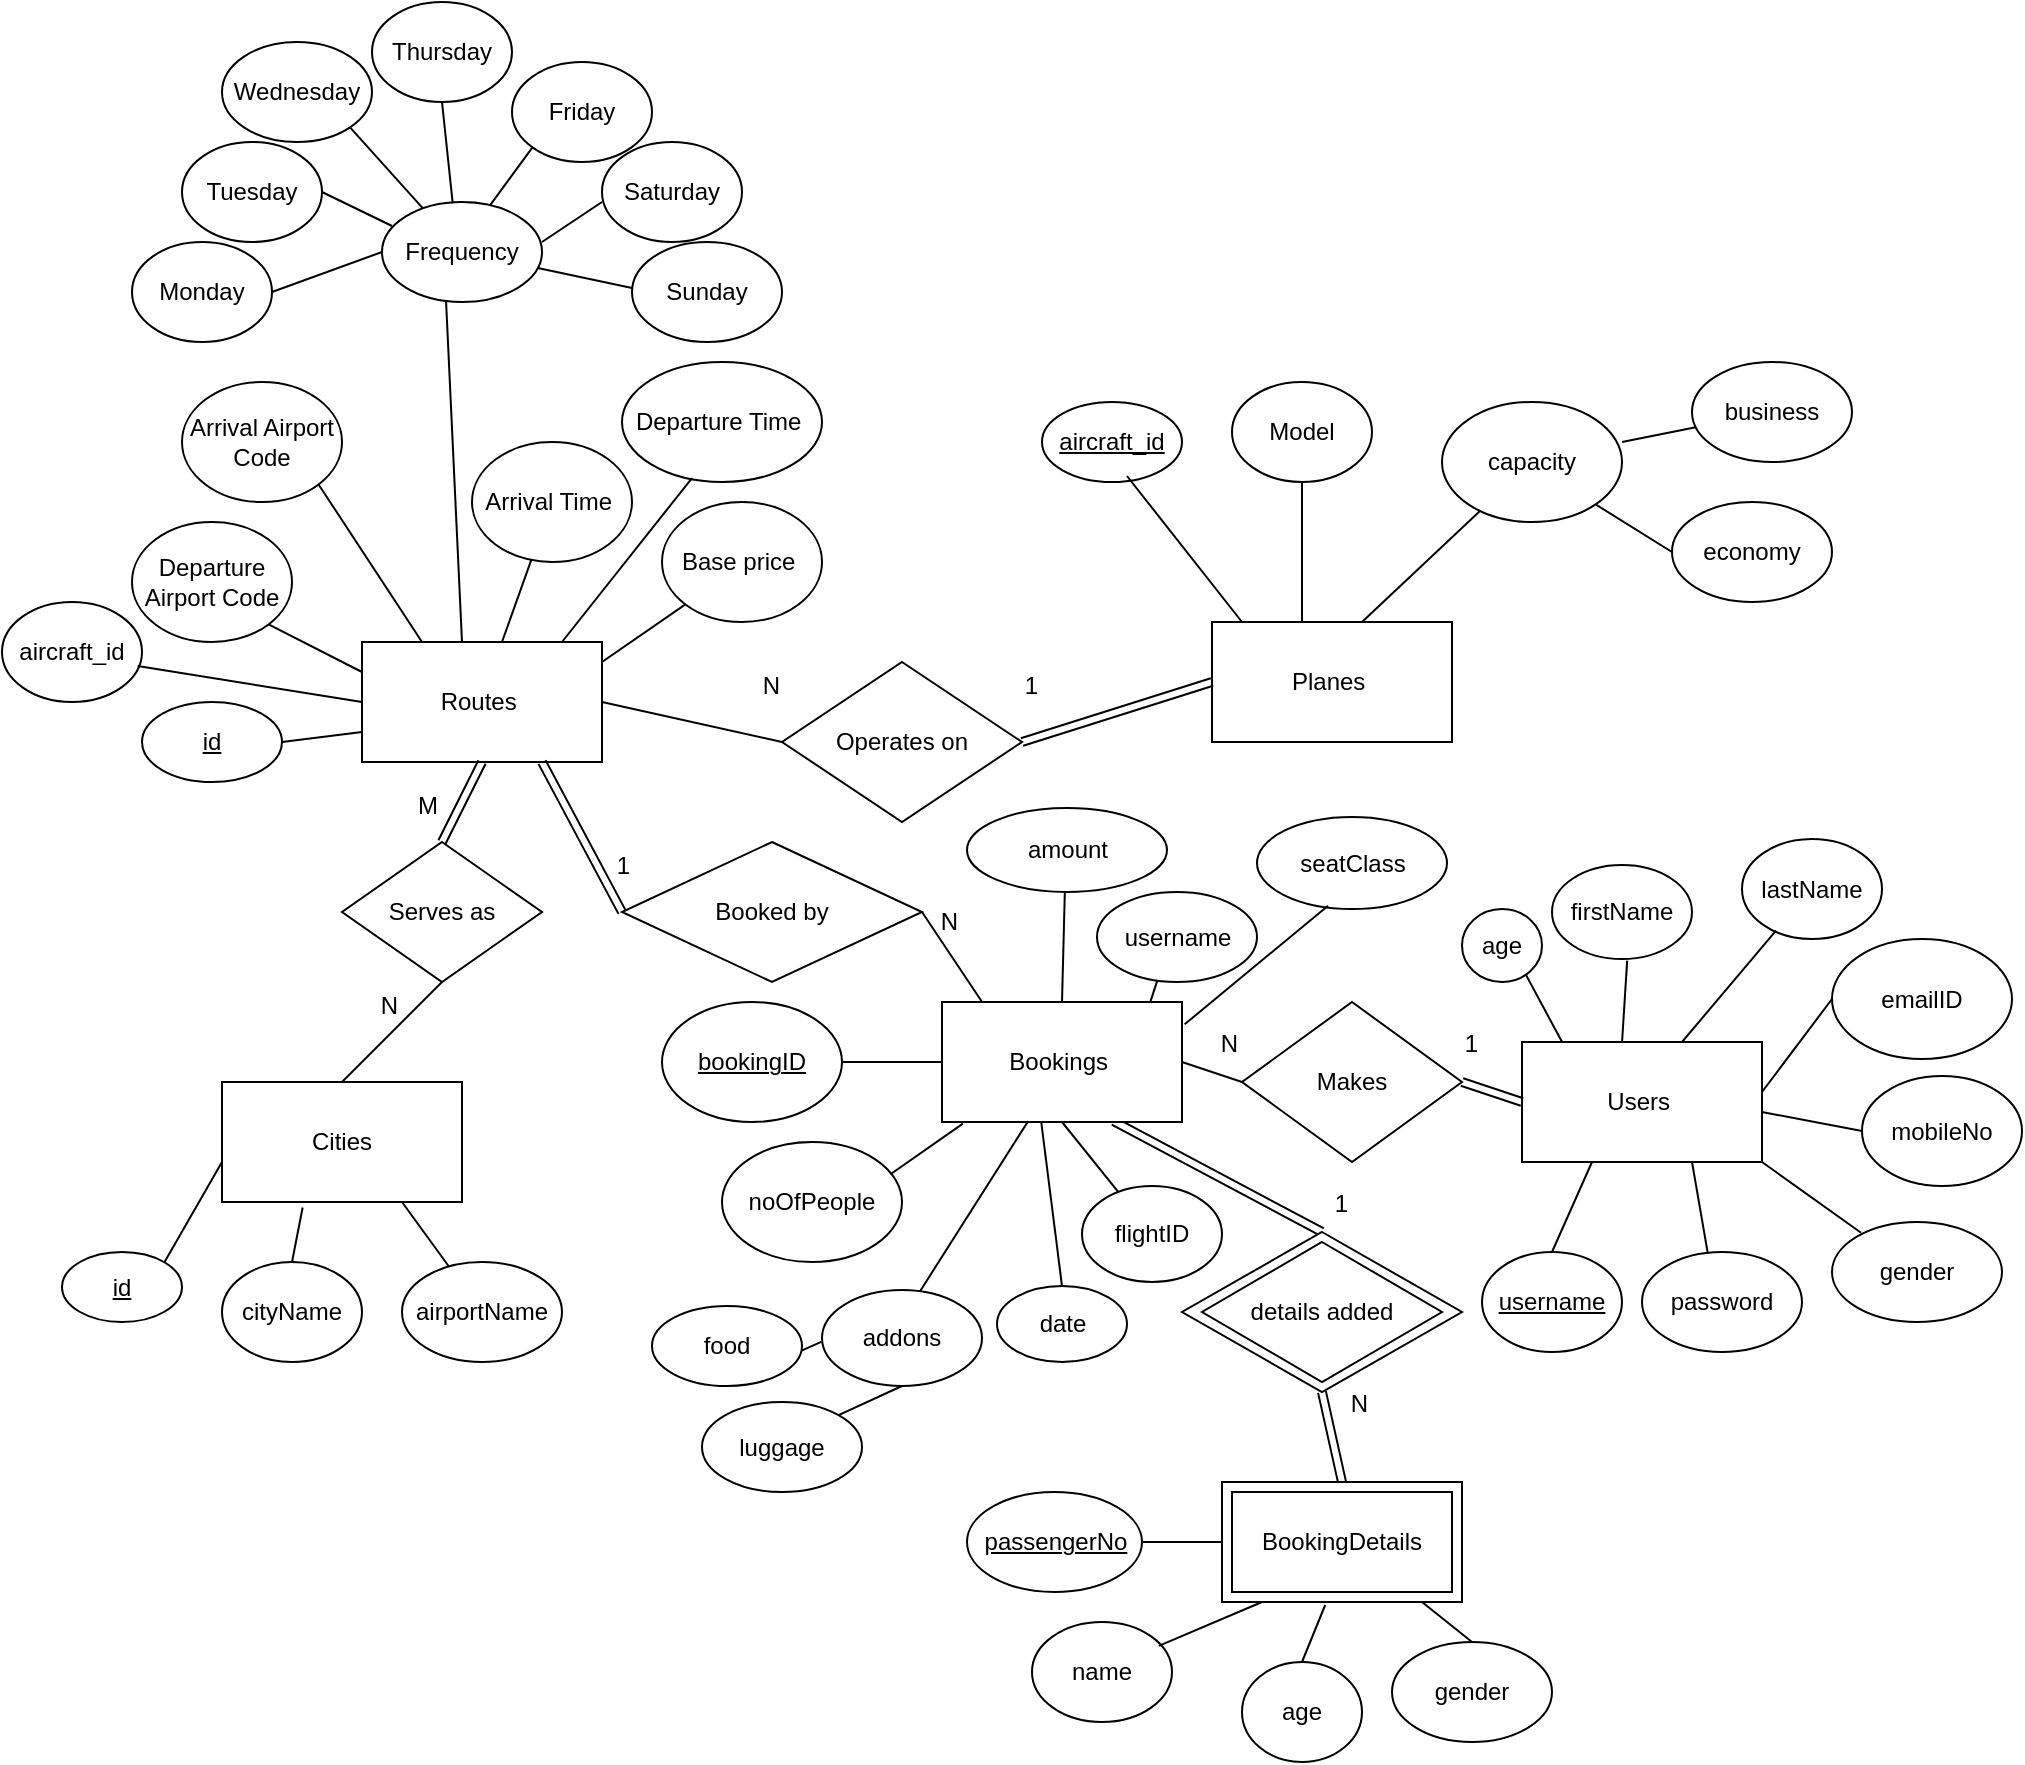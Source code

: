 <mxfile version="24.7.12">
  <diagram name="Page-1" id="yZxIClkG_pbMfnHqae-Y">
    <mxGraphModel dx="1618" dy="1533" grid="1" gridSize="10" guides="1" tooltips="1" connect="1" arrows="1" fold="1" page="1" pageScale="1" pageWidth="850" pageHeight="1100" math="0" shadow="0">
      <root>
        <mxCell id="0" />
        <mxCell id="1" parent="0" />
        <mxCell id="SqqY0Kf9Ykl1BagwD4mv-113" value="" style="shape=link;html=1;rounded=0;entryX=0.5;entryY=0;entryDx=0;entryDy=0;exitX=0.715;exitY=0.993;exitDx=0;exitDy=0;exitPerimeter=0;" parent="1" source="SqqY0Kf9Ykl1BagwD4mv-5" target="SqqY0Kf9Ykl1BagwD4mv-82" edge="1">
          <mxGeometry relative="1" as="geometry">
            <mxPoint x="150" y="570" as="sourcePoint" />
            <mxPoint x="310" y="570" as="targetPoint" />
          </mxGeometry>
        </mxCell>
        <mxCell id="SqqY0Kf9Ykl1BagwD4mv-114" value="1" style="resizable=0;html=1;whiteSpace=wrap;align=right;verticalAlign=bottom;" parent="SqqY0Kf9Ykl1BagwD4mv-113" connectable="0" vertex="1">
          <mxGeometry x="1" relative="1" as="geometry">
            <mxPoint x="15" y="-5" as="offset" />
          </mxGeometry>
        </mxCell>
        <mxCell id="SqqY0Kf9Ykl1BagwD4mv-1" value="Routes&amp;nbsp;" style="rounded=0;whiteSpace=wrap;html=1;" parent="1" vertex="1">
          <mxGeometry x="-170" y="160" width="120" height="60" as="geometry" />
        </mxCell>
        <mxCell id="SqqY0Kf9Ykl1BagwD4mv-2" value="Cities" style="rounded=0;whiteSpace=wrap;html=1;" parent="1" vertex="1">
          <mxGeometry x="-240" y="380" width="120" height="60" as="geometry" />
        </mxCell>
        <mxCell id="SqqY0Kf9Ykl1BagwD4mv-3" value="Planes&amp;nbsp;" style="rounded=0;whiteSpace=wrap;html=1;" parent="1" vertex="1">
          <mxGeometry x="255" y="150" width="120" height="60" as="geometry" />
        </mxCell>
        <mxCell id="SqqY0Kf9Ykl1BagwD4mv-4" value="Users&amp;nbsp;" style="rounded=0;whiteSpace=wrap;html=1;" parent="1" vertex="1">
          <mxGeometry x="410" y="360" width="120" height="60" as="geometry" />
        </mxCell>
        <mxCell id="SqqY0Kf9Ykl1BagwD4mv-5" value="Bookings&amp;nbsp;" style="rounded=0;whiteSpace=wrap;html=1;" parent="1" vertex="1">
          <mxGeometry x="120" y="340" width="120" height="60" as="geometry" />
        </mxCell>
        <mxCell id="SqqY0Kf9Ykl1BagwD4mv-6" value="" style="rounded=0;whiteSpace=wrap;html=1;" parent="1" vertex="1">
          <mxGeometry x="260" y="580" width="120" height="60" as="geometry" />
        </mxCell>
        <mxCell id="SqqY0Kf9Ykl1BagwD4mv-7" value="BookingDetails" style="rounded=0;whiteSpace=wrap;html=1;" parent="1" vertex="1">
          <mxGeometry x="265" y="585" width="110" height="50" as="geometry" />
        </mxCell>
        <mxCell id="SqqY0Kf9Ykl1BagwD4mv-8" value="&lt;u&gt;id&lt;/u&gt;" style="ellipse;whiteSpace=wrap;html=1;" parent="1" vertex="1">
          <mxGeometry x="-280" y="190" width="70" height="40" as="geometry" />
        </mxCell>
        <mxCell id="SqqY0Kf9Ykl1BagwD4mv-9" value="Frequency" style="ellipse;whiteSpace=wrap;html=1;" parent="1" vertex="1">
          <mxGeometry x="-160" y="-60" width="80" height="50" as="geometry" />
        </mxCell>
        <mxCell id="SqqY0Kf9Ykl1BagwD4mv-10" value="Departure Time&amp;nbsp;" style="ellipse;whiteSpace=wrap;html=1;" parent="1" vertex="1">
          <mxGeometry x="-40" y="20" width="100" height="60" as="geometry" />
        </mxCell>
        <mxCell id="SqqY0Kf9Ykl1BagwD4mv-11" value="Arrival Time&amp;nbsp;" style="ellipse;whiteSpace=wrap;html=1;" parent="1" vertex="1">
          <mxGeometry x="-115" y="60" width="80" height="60" as="geometry" />
        </mxCell>
        <mxCell id="SqqY0Kf9Ykl1BagwD4mv-12" value="Arrival Airport Code" style="ellipse;whiteSpace=wrap;html=1;" parent="1" vertex="1">
          <mxGeometry x="-260" y="30" width="80" height="60" as="geometry" />
        </mxCell>
        <mxCell id="SqqY0Kf9Ykl1BagwD4mv-13" value="Departure Airport Code" style="ellipse;whiteSpace=wrap;html=1;" parent="1" vertex="1">
          <mxGeometry x="-285" y="100" width="80" height="60" as="geometry" />
        </mxCell>
        <mxCell id="SqqY0Kf9Ykl1BagwD4mv-14" value="Base price&amp;nbsp;" style="ellipse;whiteSpace=wrap;html=1;" parent="1" vertex="1">
          <mxGeometry x="-20" y="90" width="80" height="60" as="geometry" />
        </mxCell>
        <mxCell id="SqqY0Kf9Ykl1BagwD4mv-19" value="" style="endArrow=none;html=1;rounded=0;exitX=1;exitY=1;exitDx=0;exitDy=0;entryX=0.25;entryY=0;entryDx=0;entryDy=0;" parent="1" source="SqqY0Kf9Ykl1BagwD4mv-12" target="SqqY0Kf9Ykl1BagwD4mv-1" edge="1">
          <mxGeometry width="50" height="50" relative="1" as="geometry">
            <mxPoint x="-170" y="150" as="sourcePoint" />
            <mxPoint x="-120" y="100" as="targetPoint" />
          </mxGeometry>
        </mxCell>
        <mxCell id="SqqY0Kf9Ykl1BagwD4mv-20" value="" style="endArrow=none;html=1;rounded=0;entryX=0;entryY=0.25;entryDx=0;entryDy=0;exitX=1;exitY=1;exitDx=0;exitDy=0;" parent="1" source="SqqY0Kf9Ykl1BagwD4mv-13" target="SqqY0Kf9Ykl1BagwD4mv-1" edge="1">
          <mxGeometry width="50" height="50" relative="1" as="geometry">
            <mxPoint x="-210" y="190" as="sourcePoint" />
            <mxPoint x="-160" y="140" as="targetPoint" />
          </mxGeometry>
        </mxCell>
        <mxCell id="SqqY0Kf9Ykl1BagwD4mv-21" value="" style="endArrow=none;html=1;rounded=0;entryX=0;entryY=0.75;entryDx=0;entryDy=0;exitX=1;exitY=0.5;exitDx=0;exitDy=0;" parent="1" source="SqqY0Kf9Ykl1BagwD4mv-8" target="SqqY0Kf9Ykl1BagwD4mv-1" edge="1">
          <mxGeometry width="50" height="50" relative="1" as="geometry">
            <mxPoint x="-210" y="250" as="sourcePoint" />
            <mxPoint x="-160" y="200" as="targetPoint" />
          </mxGeometry>
        </mxCell>
        <mxCell id="SqqY0Kf9Ykl1BagwD4mv-23" value="capacity" style="ellipse;whiteSpace=wrap;html=1;" parent="1" vertex="1">
          <mxGeometry x="370" y="40" width="90" height="60" as="geometry" />
        </mxCell>
        <mxCell id="SqqY0Kf9Ykl1BagwD4mv-24" value="economy" style="ellipse;whiteSpace=wrap;html=1;" parent="1" vertex="1">
          <mxGeometry x="485" y="90" width="80" height="50" as="geometry" />
        </mxCell>
        <mxCell id="SqqY0Kf9Ykl1BagwD4mv-25" value="Model" style="ellipse;whiteSpace=wrap;html=1;" parent="1" vertex="1">
          <mxGeometry x="265" y="30" width="70" height="50" as="geometry" />
        </mxCell>
        <mxCell id="SqqY0Kf9Ykl1BagwD4mv-28" value="&lt;u&gt;aircraft_id&lt;/u&gt;" style="ellipse;whiteSpace=wrap;html=1;" parent="1" vertex="1">
          <mxGeometry x="170" y="40" width="70" height="40" as="geometry" />
        </mxCell>
        <mxCell id="SqqY0Kf9Ykl1BagwD4mv-29" value="" style="endArrow=none;html=1;rounded=0;entryX=0.125;entryY=0;entryDx=0;entryDy=0;entryPerimeter=0;exitX=0.607;exitY=0.925;exitDx=0;exitDy=0;exitPerimeter=0;" parent="1" source="SqqY0Kf9Ykl1BagwD4mv-28" target="SqqY0Kf9Ykl1BagwD4mv-3" edge="1">
          <mxGeometry width="50" height="50" relative="1" as="geometry">
            <mxPoint x="230" y="80" as="sourcePoint" />
            <mxPoint x="255" y="150" as="targetPoint" />
          </mxGeometry>
        </mxCell>
        <mxCell id="SqqY0Kf9Ykl1BagwD4mv-31" value="" style="endArrow=none;html=1;rounded=0;entryX=0.5;entryY=1;entryDx=0;entryDy=0;exitX=0.375;exitY=0;exitDx=0;exitDy=0;exitPerimeter=0;" parent="1" source="SqqY0Kf9Ykl1BagwD4mv-3" target="SqqY0Kf9Ykl1BagwD4mv-25" edge="1">
          <mxGeometry width="50" height="50" relative="1" as="geometry">
            <mxPoint x="340" y="140" as="sourcePoint" />
            <mxPoint x="395" y="100" as="targetPoint" />
          </mxGeometry>
        </mxCell>
        <mxCell id="SqqY0Kf9Ykl1BagwD4mv-34" value="" style="endArrow=none;html=1;rounded=0;exitX=0.625;exitY=0;exitDx=0;exitDy=0;exitPerimeter=0;" parent="1" source="SqqY0Kf9Ykl1BagwD4mv-3" target="SqqY0Kf9Ykl1BagwD4mv-23" edge="1">
          <mxGeometry width="50" height="50" relative="1" as="geometry">
            <mxPoint x="375" y="195" as="sourcePoint" />
            <mxPoint x="425" y="145" as="targetPoint" />
          </mxGeometry>
        </mxCell>
        <mxCell id="SqqY0Kf9Ykl1BagwD4mv-36" value="Operates on" style="rhombus;whiteSpace=wrap;html=1;" parent="1" vertex="1">
          <mxGeometry x="40" y="170" width="120" height="80" as="geometry" />
        </mxCell>
        <mxCell id="SqqY0Kf9Ykl1BagwD4mv-37" value="airportName" style="ellipse;whiteSpace=wrap;html=1;" parent="1" vertex="1">
          <mxGeometry x="-150" y="470" width="80" height="50" as="geometry" />
        </mxCell>
        <mxCell id="SqqY0Kf9Ykl1BagwD4mv-38" value="cityName" style="ellipse;whiteSpace=wrap;html=1;" parent="1" vertex="1">
          <mxGeometry x="-240" y="470" width="70" height="50" as="geometry" />
        </mxCell>
        <mxCell id="SqqY0Kf9Ykl1BagwD4mv-39" value="&lt;u&gt;id&lt;/u&gt;" style="ellipse;whiteSpace=wrap;html=1;" parent="1" vertex="1">
          <mxGeometry x="-320" y="465" width="60" height="35" as="geometry" />
        </mxCell>
        <mxCell id="SqqY0Kf9Ykl1BagwD4mv-40" value="" style="endArrow=none;html=1;rounded=0;entryX=0.75;entryY=1;entryDx=0;entryDy=0;" parent="1" source="SqqY0Kf9Ykl1BagwD4mv-37" target="SqqY0Kf9Ykl1BagwD4mv-2" edge="1">
          <mxGeometry width="50" height="50" relative="1" as="geometry">
            <mxPoint x="-180" y="490" as="sourcePoint" />
            <mxPoint x="-130" y="440" as="targetPoint" />
          </mxGeometry>
        </mxCell>
        <mxCell id="SqqY0Kf9Ykl1BagwD4mv-41" value="" style="endArrow=none;html=1;rounded=0;exitX=0.5;exitY=0;exitDx=0;exitDy=0;entryX=0.336;entryY=1.046;entryDx=0;entryDy=0;entryPerimeter=0;" parent="1" source="SqqY0Kf9Ykl1BagwD4mv-38" target="SqqY0Kf9Ykl1BagwD4mv-2" edge="1">
          <mxGeometry width="50" height="50" relative="1" as="geometry">
            <mxPoint x="-230" y="490" as="sourcePoint" />
            <mxPoint x="-180" y="440" as="targetPoint" />
          </mxGeometry>
        </mxCell>
        <mxCell id="SqqY0Kf9Ykl1BagwD4mv-42" value="" style="endArrow=none;html=1;rounded=0;exitX=1;exitY=0;exitDx=0;exitDy=0;" parent="1" source="SqqY0Kf9Ykl1BagwD4mv-39" edge="1">
          <mxGeometry width="50" height="50" relative="1" as="geometry">
            <mxPoint x="-290" y="470" as="sourcePoint" />
            <mxPoint x="-240" y="420" as="targetPoint" />
          </mxGeometry>
        </mxCell>
        <mxCell id="SqqY0Kf9Ykl1BagwD4mv-43" value="Serves as" style="rhombus;whiteSpace=wrap;html=1;" parent="1" vertex="1">
          <mxGeometry x="-180" y="260" width="100" height="70" as="geometry" />
        </mxCell>
        <mxCell id="SqqY0Kf9Ykl1BagwD4mv-44" value="emailID" style="ellipse;whiteSpace=wrap;html=1;" parent="1" vertex="1">
          <mxGeometry x="565" y="308.5" width="90" height="60" as="geometry" />
        </mxCell>
        <mxCell id="SqqY0Kf9Ykl1BagwD4mv-45" value="&lt;u&gt;username&lt;/u&gt;" style="ellipse;whiteSpace=wrap;html=1;" parent="1" vertex="1">
          <mxGeometry x="390" y="465" width="70" height="50" as="geometry" />
        </mxCell>
        <mxCell id="SqqY0Kf9Ykl1BagwD4mv-47" value="mobileNo" style="ellipse;whiteSpace=wrap;html=1;" parent="1" vertex="1">
          <mxGeometry x="580" y="377" width="80" height="55" as="geometry" />
        </mxCell>
        <mxCell id="SqqY0Kf9Ykl1BagwD4mv-48" value="password" style="ellipse;whiteSpace=wrap;html=1;" parent="1" vertex="1">
          <mxGeometry x="470" y="465" width="80" height="50" as="geometry" />
        </mxCell>
        <mxCell id="SqqY0Kf9Ykl1BagwD4mv-49" value="" style="endArrow=none;html=1;rounded=0;entryX=0;entryY=0.5;entryDx=0;entryDy=0;" parent="1" target="SqqY0Kf9Ykl1BagwD4mv-44" edge="1">
          <mxGeometry width="50" height="50" relative="1" as="geometry">
            <mxPoint x="530" y="385" as="sourcePoint" />
            <mxPoint x="580" y="335" as="targetPoint" />
          </mxGeometry>
        </mxCell>
        <mxCell id="SqqY0Kf9Ykl1BagwD4mv-50" value="" style="endArrow=none;html=1;rounded=0;exitX=0;exitY=0.5;exitDx=0;exitDy=0;" parent="1" source="SqqY0Kf9Ykl1BagwD4mv-47" edge="1">
          <mxGeometry width="50" height="50" relative="1" as="geometry">
            <mxPoint x="480" y="445" as="sourcePoint" />
            <mxPoint x="530" y="395" as="targetPoint" />
          </mxGeometry>
        </mxCell>
        <mxCell id="SqqY0Kf9Ykl1BagwD4mv-51" value="" style="endArrow=none;html=1;rounded=0;exitX=0.41;exitY=0.002;exitDx=0;exitDy=0;exitPerimeter=0;" parent="1" source="SqqY0Kf9Ykl1BagwD4mv-48" edge="1">
          <mxGeometry width="50" height="50" relative="1" as="geometry">
            <mxPoint x="510" y="460" as="sourcePoint" />
            <mxPoint x="495" y="420" as="targetPoint" />
          </mxGeometry>
        </mxCell>
        <mxCell id="SqqY0Kf9Ykl1BagwD4mv-52" value="" style="endArrow=none;html=1;rounded=0;exitX=0.5;exitY=0;exitDx=0;exitDy=0;" parent="1" source="SqqY0Kf9Ykl1BagwD4mv-45" edge="1">
          <mxGeometry width="50" height="50" relative="1" as="geometry">
            <mxPoint x="395" y="470" as="sourcePoint" />
            <mxPoint x="445" y="420" as="targetPoint" />
          </mxGeometry>
        </mxCell>
        <mxCell id="SqqY0Kf9Ykl1BagwD4mv-64" value="noOfPeople" style="ellipse;whiteSpace=wrap;html=1;" parent="1" vertex="1">
          <mxGeometry x="10" y="410" width="90" height="60" as="geometry" />
        </mxCell>
        <mxCell id="SqqY0Kf9Ykl1BagwD4mv-65" value="&lt;u&gt;bookingID&lt;/u&gt;" style="ellipse;whiteSpace=wrap;html=1;" parent="1" vertex="1">
          <mxGeometry x="-20" y="340" width="90" height="60" as="geometry" />
        </mxCell>
        <mxCell id="SqqY0Kf9Ykl1BagwD4mv-67" value="" style="endArrow=none;html=1;rounded=0;exitX=0.5;exitY=0;exitDx=0;exitDy=0;entryX=0.5;entryY=0;entryDx=0;entryDy=0;" parent="1" source="mgOklXXdDkpK5PFEYkP--6" target="SqqY0Kf9Ykl1BagwD4mv-5" edge="1">
          <mxGeometry width="50" height="50" relative="1" as="geometry">
            <mxPoint x="175" y="250" as="sourcePoint" />
            <mxPoint x="115" y="392.82" as="targetPoint" />
          </mxGeometry>
        </mxCell>
        <mxCell id="SqqY0Kf9Ykl1BagwD4mv-68" value="" style="endArrow=none;html=1;rounded=0;exitX=1;exitY=0.5;exitDx=0;exitDy=0;entryX=0;entryY=0.5;entryDx=0;entryDy=0;" parent="1" source="SqqY0Kf9Ykl1BagwD4mv-65" target="SqqY0Kf9Ykl1BagwD4mv-5" edge="1">
          <mxGeometry width="50" height="50" relative="1" as="geometry">
            <mxPoint x="-10" y="422.82" as="sourcePoint" />
            <mxPoint x="40" y="372.82" as="targetPoint" />
          </mxGeometry>
        </mxCell>
        <mxCell id="SqqY0Kf9Ykl1BagwD4mv-69" value="" style="endArrow=none;html=1;rounded=0;exitX=0.936;exitY=0.269;exitDx=0;exitDy=0;entryX=0.087;entryY=1.013;entryDx=0;entryDy=0;exitPerimeter=0;entryPerimeter=0;" parent="1" source="SqqY0Kf9Ykl1BagwD4mv-64" target="SqqY0Kf9Ykl1BagwD4mv-5" edge="1">
          <mxGeometry width="50" height="50" relative="1" as="geometry">
            <mxPoint x="40" y="442.82" as="sourcePoint" />
            <mxPoint x="90" y="392.82" as="targetPoint" />
          </mxGeometry>
        </mxCell>
        <mxCell id="SqqY0Kf9Ykl1BagwD4mv-70" value="Makes" style="rhombus;whiteSpace=wrap;html=1;" parent="1" vertex="1">
          <mxGeometry x="270" y="340" width="110" height="80" as="geometry" />
        </mxCell>
        <mxCell id="SqqY0Kf9Ykl1BagwD4mv-71" value="Booked by" style="rhombus;whiteSpace=wrap;html=1;" parent="1" vertex="1">
          <mxGeometry x="-40" y="260" width="150" height="70" as="geometry" />
        </mxCell>
        <mxCell id="SqqY0Kf9Ykl1BagwD4mv-73" value="gender" style="ellipse;whiteSpace=wrap;html=1;" parent="1" vertex="1">
          <mxGeometry x="345" y="660" width="80" height="50" as="geometry" />
        </mxCell>
        <mxCell id="SqqY0Kf9Ykl1BagwD4mv-74" value="age" style="ellipse;whiteSpace=wrap;html=1;" parent="1" vertex="1">
          <mxGeometry x="270" y="670" width="60" height="50" as="geometry" />
        </mxCell>
        <mxCell id="SqqY0Kf9Ykl1BagwD4mv-75" value="name" style="ellipse;whiteSpace=wrap;html=1;" parent="1" vertex="1">
          <mxGeometry x="165" y="650" width="70" height="50" as="geometry" />
        </mxCell>
        <mxCell id="SqqY0Kf9Ykl1BagwD4mv-78" value="" style="endArrow=none;html=1;rounded=0;exitX=0.5;exitY=0;exitDx=0;exitDy=0;" parent="1" source="SqqY0Kf9Ykl1BagwD4mv-73" edge="1">
          <mxGeometry width="50" height="50" relative="1" as="geometry">
            <mxPoint x="310" y="690" as="sourcePoint" />
            <mxPoint x="360" y="640" as="targetPoint" />
          </mxGeometry>
        </mxCell>
        <mxCell id="SqqY0Kf9Ykl1BagwD4mv-79" value="" style="endArrow=none;html=1;rounded=0;exitX=0.5;exitY=0;exitDx=0;exitDy=0;entryX=0.43;entryY=1.025;entryDx=0;entryDy=0;entryPerimeter=0;" parent="1" source="SqqY0Kf9Ykl1BagwD4mv-74" edge="1" target="SqqY0Kf9Ykl1BagwD4mv-6">
          <mxGeometry width="50" height="50" relative="1" as="geometry">
            <mxPoint x="280" y="690" as="sourcePoint" />
            <mxPoint x="330" y="640" as="targetPoint" />
          </mxGeometry>
        </mxCell>
        <mxCell id="SqqY0Kf9Ykl1BagwD4mv-80" value="" style="endArrow=none;html=1;rounded=0;exitX=0.906;exitY=0.239;exitDx=0;exitDy=0;exitPerimeter=0;" parent="1" source="SqqY0Kf9Ykl1BagwD4mv-75" edge="1">
          <mxGeometry width="50" height="50" relative="1" as="geometry">
            <mxPoint x="230" y="690" as="sourcePoint" />
            <mxPoint x="280" y="640" as="targetPoint" />
          </mxGeometry>
        </mxCell>
        <mxCell id="SqqY0Kf9Ykl1BagwD4mv-82" value="" style="rhombus;whiteSpace=wrap;html=1;" parent="1" vertex="1">
          <mxGeometry x="240" y="455" width="140" height="80" as="geometry" />
        </mxCell>
        <mxCell id="SqqY0Kf9Ykl1BagwD4mv-93" value="" style="shape=link;html=1;rounded=0;entryX=0;entryY=0.5;entryDx=0;entryDy=0;exitX=1;exitY=0.5;exitDx=0;exitDy=0;" parent="1" source="SqqY0Kf9Ykl1BagwD4mv-36" target="SqqY0Kf9Ykl1BagwD4mv-3" edge="1">
          <mxGeometry relative="1" as="geometry">
            <mxPoint x="65" y="199.58" as="sourcePoint" />
            <mxPoint x="-55" y="199.58" as="targetPoint" />
          </mxGeometry>
        </mxCell>
        <mxCell id="SqqY0Kf9Ykl1BagwD4mv-94" value="1" style="resizable=0;html=1;whiteSpace=wrap;align=right;verticalAlign=bottom;" parent="SqqY0Kf9Ykl1BagwD4mv-93" connectable="0" vertex="1">
          <mxGeometry x="1" relative="1" as="geometry">
            <mxPoint x="-85" y="10" as="offset" />
          </mxGeometry>
        </mxCell>
        <mxCell id="SqqY0Kf9Ykl1BagwD4mv-95" value="" style="endArrow=none;html=1;rounded=0;entryX=1;entryY=0.5;entryDx=0;entryDy=0;exitX=0;exitY=0.5;exitDx=0;exitDy=0;" parent="1" source="SqqY0Kf9Ykl1BagwD4mv-36" target="SqqY0Kf9Ykl1BagwD4mv-1" edge="1">
          <mxGeometry relative="1" as="geometry">
            <mxPoint x="-10" y="250" as="sourcePoint" />
            <mxPoint x="150" y="250" as="targetPoint" />
          </mxGeometry>
        </mxCell>
        <mxCell id="SqqY0Kf9Ykl1BagwD4mv-96" value="N" style="resizable=0;html=1;whiteSpace=wrap;align=right;verticalAlign=bottom;" parent="SqqY0Kf9Ykl1BagwD4mv-95" connectable="0" vertex="1">
          <mxGeometry x="1" relative="1" as="geometry">
            <mxPoint x="90" as="offset" />
          </mxGeometry>
        </mxCell>
        <mxCell id="SqqY0Kf9Ykl1BagwD4mv-99" value="" style="shape=link;html=1;rounded=0;entryX=0.75;entryY=1;entryDx=0;entryDy=0;exitX=0;exitY=0.5;exitDx=0;exitDy=0;" parent="1" source="SqqY0Kf9Ykl1BagwD4mv-71" target="SqqY0Kf9Ykl1BagwD4mv-1" edge="1">
          <mxGeometry relative="1" as="geometry">
            <mxPoint x="80" y="260" as="sourcePoint" />
            <mxPoint x="240" y="260" as="targetPoint" />
          </mxGeometry>
        </mxCell>
        <mxCell id="SqqY0Kf9Ykl1BagwD4mv-100" value="1" style="resizable=0;html=1;whiteSpace=wrap;align=right;verticalAlign=bottom;" parent="SqqY0Kf9Ykl1BagwD4mv-99" connectable="0" vertex="1">
          <mxGeometry x="1" relative="1" as="geometry">
            <mxPoint x="45" y="60" as="offset" />
          </mxGeometry>
        </mxCell>
        <mxCell id="SqqY0Kf9Ykl1BagwD4mv-101" value="" style="endArrow=none;html=1;rounded=0;entryX=0.167;entryY=0;entryDx=0;entryDy=0;entryPerimeter=0;exitX=1;exitY=0.5;exitDx=0;exitDy=0;" parent="1" source="SqqY0Kf9Ykl1BagwD4mv-71" target="SqqY0Kf9Ykl1BagwD4mv-5" edge="1">
          <mxGeometry relative="1" as="geometry">
            <mxPoint x="110" y="290" as="sourcePoint" />
            <mxPoint x="240" y="300" as="targetPoint" />
          </mxGeometry>
        </mxCell>
        <mxCell id="SqqY0Kf9Ykl1BagwD4mv-102" value="N" style="resizable=0;html=1;whiteSpace=wrap;align=right;verticalAlign=bottom;" parent="SqqY0Kf9Ykl1BagwD4mv-101" connectable="0" vertex="1">
          <mxGeometry x="1" relative="1" as="geometry">
            <mxPoint x="-10" y="-31" as="offset" />
          </mxGeometry>
        </mxCell>
        <mxCell id="SqqY0Kf9Ykl1BagwD4mv-103" value="" style="shape=link;html=1;rounded=0;entryX=0;entryY=0.5;entryDx=0;entryDy=0;exitX=1;exitY=0.5;exitDx=0;exitDy=0;" parent="1" source="SqqY0Kf9Ykl1BagwD4mv-70" target="SqqY0Kf9Ykl1BagwD4mv-4" edge="1">
          <mxGeometry relative="1" as="geometry">
            <mxPoint x="110" y="360" as="sourcePoint" />
            <mxPoint x="270" y="360" as="targetPoint" />
          </mxGeometry>
        </mxCell>
        <mxCell id="SqqY0Kf9Ykl1BagwD4mv-104" value="1" style="resizable=0;html=1;whiteSpace=wrap;align=right;verticalAlign=bottom;" parent="SqqY0Kf9Ykl1BagwD4mv-103" connectable="0" vertex="1">
          <mxGeometry x="1" relative="1" as="geometry">
            <mxPoint x="-20" y="-20" as="offset" />
          </mxGeometry>
        </mxCell>
        <mxCell id="SqqY0Kf9Ykl1BagwD4mv-105" value="" style="endArrow=none;html=1;rounded=0;entryX=0;entryY=0.5;entryDx=0;entryDy=0;exitX=1;exitY=0.5;exitDx=0;exitDy=0;" parent="1" source="SqqY0Kf9Ykl1BagwD4mv-5" target="SqqY0Kf9Ykl1BagwD4mv-70" edge="1">
          <mxGeometry relative="1" as="geometry">
            <mxPoint x="200" y="420" as="sourcePoint" />
            <mxPoint x="340" y="420" as="targetPoint" />
          </mxGeometry>
        </mxCell>
        <mxCell id="SqqY0Kf9Ykl1BagwD4mv-106" value="N" style="resizable=0;html=1;whiteSpace=wrap;align=right;verticalAlign=bottom;" parent="SqqY0Kf9Ykl1BagwD4mv-105" connectable="0" vertex="1">
          <mxGeometry x="1" relative="1" as="geometry">
            <mxPoint y="-10" as="offset" />
          </mxGeometry>
        </mxCell>
        <mxCell id="SqqY0Kf9Ykl1BagwD4mv-107" value="" style="endArrow=none;html=1;rounded=0;entryX=0.5;entryY=1;entryDx=0;entryDy=0;exitX=0.5;exitY=0;exitDx=0;exitDy=0;" parent="1" source="SqqY0Kf9Ykl1BagwD4mv-2" target="SqqY0Kf9Ykl1BagwD4mv-43" edge="1">
          <mxGeometry relative="1" as="geometry">
            <mxPoint x="200" y="420" as="sourcePoint" />
            <mxPoint x="360" y="420" as="targetPoint" />
          </mxGeometry>
        </mxCell>
        <mxCell id="SqqY0Kf9Ykl1BagwD4mv-108" value="N" style="resizable=0;html=1;whiteSpace=wrap;align=right;verticalAlign=bottom;" parent="SqqY0Kf9Ykl1BagwD4mv-107" connectable="0" vertex="1">
          <mxGeometry x="1" relative="1" as="geometry">
            <mxPoint x="-20" y="20" as="offset" />
          </mxGeometry>
        </mxCell>
        <mxCell id="SqqY0Kf9Ykl1BagwD4mv-109" value="" style="shape=link;html=1;rounded=0;entryX=0.5;entryY=1;entryDx=0;entryDy=0;exitX=0.5;exitY=0;exitDx=0;exitDy=0;" parent="1" source="SqqY0Kf9Ykl1BagwD4mv-43" target="SqqY0Kf9Ykl1BagwD4mv-1" edge="1">
          <mxGeometry relative="1" as="geometry">
            <mxPoint x="-190" y="330" as="sourcePoint" />
            <mxPoint x="-30" y="330" as="targetPoint" />
          </mxGeometry>
        </mxCell>
        <mxCell id="SqqY0Kf9Ykl1BagwD4mv-110" value="M" style="resizable=0;html=1;whiteSpace=wrap;align=right;verticalAlign=bottom;" parent="SqqY0Kf9Ykl1BagwD4mv-109" connectable="0" vertex="1">
          <mxGeometry x="1" relative="1" as="geometry">
            <mxPoint x="-20" y="30" as="offset" />
          </mxGeometry>
        </mxCell>
        <mxCell id="SqqY0Kf9Ykl1BagwD4mv-111" value="" style="shape=link;html=1;rounded=0;entryX=0.5;entryY=0;entryDx=0;entryDy=0;exitX=0.5;exitY=1;exitDx=0;exitDy=0;" parent="1" source="SqqY0Kf9Ykl1BagwD4mv-82" target="SqqY0Kf9Ykl1BagwD4mv-6" edge="1">
          <mxGeometry relative="1" as="geometry">
            <mxPoint x="190" y="520" as="sourcePoint" />
            <mxPoint x="350" y="520" as="targetPoint" />
          </mxGeometry>
        </mxCell>
        <mxCell id="SqqY0Kf9Ykl1BagwD4mv-112" value="N" style="resizable=0;html=1;whiteSpace=wrap;align=right;verticalAlign=bottom;" parent="SqqY0Kf9Ykl1BagwD4mv-111" connectable="0" vertex="1">
          <mxGeometry x="1" relative="1" as="geometry">
            <mxPoint x="15" y="-30" as="offset" />
          </mxGeometry>
        </mxCell>
        <mxCell id="ug9svsrQwbY7hf-2ztQl-3" value="" style="endArrow=none;html=1;rounded=0;entryX=0.4;entryY=0.98;entryDx=0;entryDy=0;entryPerimeter=0;" parent="1" target="SqqY0Kf9Ykl1BagwD4mv-9" edge="1">
          <mxGeometry width="50" height="50" relative="1" as="geometry">
            <mxPoint x="-120" y="160" as="sourcePoint" />
            <mxPoint x="-70" y="110" as="targetPoint" />
          </mxGeometry>
        </mxCell>
        <mxCell id="ug9svsrQwbY7hf-2ztQl-4" value="" style="endArrow=none;html=1;rounded=0;" parent="1" target="SqqY0Kf9Ykl1BagwD4mv-11" edge="1">
          <mxGeometry width="50" height="50" relative="1" as="geometry">
            <mxPoint x="-100" y="160" as="sourcePoint" />
            <mxPoint x="-90" y="130" as="targetPoint" />
          </mxGeometry>
        </mxCell>
        <mxCell id="ug9svsrQwbY7hf-2ztQl-5" value="" style="endArrow=none;html=1;rounded=0;entryX=0.35;entryY=0.967;entryDx=0;entryDy=0;entryPerimeter=0;" parent="1" target="SqqY0Kf9Ykl1BagwD4mv-10" edge="1">
          <mxGeometry width="50" height="50" relative="1" as="geometry">
            <mxPoint x="-70" y="160" as="sourcePoint" />
            <mxPoint x="-20" y="110" as="targetPoint" />
          </mxGeometry>
        </mxCell>
        <mxCell id="ug9svsrQwbY7hf-2ztQl-6" value="" style="endArrow=none;html=1;rounded=0;entryX=0;entryY=1;entryDx=0;entryDy=0;" parent="1" target="SqqY0Kf9Ykl1BagwD4mv-14" edge="1">
          <mxGeometry width="50" height="50" relative="1" as="geometry">
            <mxPoint x="-50" y="170" as="sourcePoint" />
            <mxPoint y="120" as="targetPoint" />
          </mxGeometry>
        </mxCell>
        <mxCell id="ug9svsrQwbY7hf-2ztQl-7" value="Monday" style="ellipse;whiteSpace=wrap;html=1;" parent="1" vertex="1">
          <mxGeometry x="-285" y="-40" width="70" height="50" as="geometry" />
        </mxCell>
        <mxCell id="ug9svsrQwbY7hf-2ztQl-8" value="Tuesday" style="ellipse;whiteSpace=wrap;html=1;" parent="1" vertex="1">
          <mxGeometry x="-260" y="-90" width="70" height="50" as="geometry" />
        </mxCell>
        <mxCell id="ug9svsrQwbY7hf-2ztQl-9" value="Thursday" style="ellipse;whiteSpace=wrap;html=1;" parent="1" vertex="1">
          <mxGeometry x="-165" y="-160" width="70" height="50" as="geometry" />
        </mxCell>
        <mxCell id="ug9svsrQwbY7hf-2ztQl-10" value="Wednesday" style="ellipse;whiteSpace=wrap;html=1;" parent="1" vertex="1">
          <mxGeometry x="-240" y="-140" width="75" height="50" as="geometry" />
        </mxCell>
        <mxCell id="ug9svsrQwbY7hf-2ztQl-11" value="Friday" style="ellipse;whiteSpace=wrap;html=1;" parent="1" vertex="1">
          <mxGeometry x="-95" y="-130" width="70" height="50" as="geometry" />
        </mxCell>
        <mxCell id="ug9svsrQwbY7hf-2ztQl-12" value="Saturday" style="ellipse;whiteSpace=wrap;html=1;" parent="1" vertex="1">
          <mxGeometry x="-50" y="-90" width="70" height="50" as="geometry" />
        </mxCell>
        <mxCell id="ug9svsrQwbY7hf-2ztQl-13" value="Sunday" style="ellipse;whiteSpace=wrap;html=1;" parent="1" vertex="1">
          <mxGeometry x="-35" y="-40" width="75" height="50" as="geometry" />
        </mxCell>
        <mxCell id="ug9svsrQwbY7hf-2ztQl-14" value="" style="endArrow=none;html=1;rounded=0;entryX=0;entryY=0.5;entryDx=0;entryDy=0;exitX=1;exitY=0.5;exitDx=0;exitDy=0;" parent="1" source="ug9svsrQwbY7hf-2ztQl-7" target="SqqY0Kf9Ykl1BagwD4mv-9" edge="1">
          <mxGeometry width="50" height="50" relative="1" as="geometry">
            <mxPoint x="-200" y="-10" as="sourcePoint" />
            <mxPoint x="-170" y="-50" as="targetPoint" />
          </mxGeometry>
        </mxCell>
        <mxCell id="ug9svsrQwbY7hf-2ztQl-16" value="" style="endArrow=none;html=1;rounded=0;exitX=1;exitY=0.5;exitDx=0;exitDy=0;entryX=0.063;entryY=0.24;entryDx=0;entryDy=0;entryPerimeter=0;" parent="1" source="ug9svsrQwbY7hf-2ztQl-8" target="SqqY0Kf9Ykl1BagwD4mv-9" edge="1">
          <mxGeometry width="50" height="50" relative="1" as="geometry">
            <mxPoint x="-180" y="-40" as="sourcePoint" />
            <mxPoint x="-160" y="-46" as="targetPoint" />
          </mxGeometry>
        </mxCell>
        <mxCell id="ug9svsrQwbY7hf-2ztQl-17" value="" style="endArrow=none;html=1;rounded=0;entryX=1;entryY=1;entryDx=0;entryDy=0;" parent="1" source="SqqY0Kf9Ykl1BagwD4mv-9" target="ug9svsrQwbY7hf-2ztQl-10" edge="1">
          <mxGeometry width="50" height="50" relative="1" as="geometry">
            <mxPoint x="-140" y="-50" as="sourcePoint" />
            <mxPoint x="-90" y="-100" as="targetPoint" />
          </mxGeometry>
        </mxCell>
        <mxCell id="ug9svsrQwbY7hf-2ztQl-18" value="" style="endArrow=none;html=1;rounded=0;entryX=0.5;entryY=1;entryDx=0;entryDy=0;exitX=0.442;exitY=0.013;exitDx=0;exitDy=0;exitPerimeter=0;" parent="1" source="SqqY0Kf9Ykl1BagwD4mv-9" target="ug9svsrQwbY7hf-2ztQl-9" edge="1">
          <mxGeometry width="50" height="50" relative="1" as="geometry">
            <mxPoint x="-130" y="-70" as="sourcePoint" />
            <mxPoint x="-80" y="-120" as="targetPoint" />
          </mxGeometry>
        </mxCell>
        <mxCell id="ug9svsrQwbY7hf-2ztQl-20" value="" style="endArrow=none;html=1;rounded=0;exitX=0.675;exitY=0.033;exitDx=0;exitDy=0;exitPerimeter=0;entryX=0;entryY=1;entryDx=0;entryDy=0;" parent="1" source="SqqY0Kf9Ykl1BagwD4mv-9" target="ug9svsrQwbY7hf-2ztQl-11" edge="1">
          <mxGeometry width="50" height="50" relative="1" as="geometry">
            <mxPoint x="-110" y="-50" as="sourcePoint" />
            <mxPoint x="-60" y="-100" as="targetPoint" />
          </mxGeometry>
        </mxCell>
        <mxCell id="ug9svsrQwbY7hf-2ztQl-22" value="" style="endArrow=none;html=1;rounded=0;exitX=1;exitY=0.4;exitDx=0;exitDy=0;exitPerimeter=0;" parent="1" source="SqqY0Kf9Ykl1BagwD4mv-9" edge="1">
          <mxGeometry width="50" height="50" relative="1" as="geometry">
            <mxPoint x="-100" y="-10" as="sourcePoint" />
            <mxPoint x="-50" y="-60" as="targetPoint" />
          </mxGeometry>
        </mxCell>
        <mxCell id="ug9svsrQwbY7hf-2ztQl-23" value="" style="endArrow=none;html=1;rounded=0;entryX=0;entryY=0.46;entryDx=0;entryDy=0;entryPerimeter=0;" parent="1" source="SqqY0Kf9Ykl1BagwD4mv-9" target="ug9svsrQwbY7hf-2ztQl-13" edge="1">
          <mxGeometry width="50" height="50" relative="1" as="geometry">
            <mxPoint x="-90" y="20" as="sourcePoint" />
            <mxPoint x="-40" y="-20" as="targetPoint" />
          </mxGeometry>
        </mxCell>
        <mxCell id="ug9svsrQwbY7hf-2ztQl-24" value="aircraft_id" style="ellipse;whiteSpace=wrap;html=1;" parent="1" vertex="1">
          <mxGeometry x="-350" y="140" width="70" height="50" as="geometry" />
        </mxCell>
        <mxCell id="ug9svsrQwbY7hf-2ztQl-25" value="" style="endArrow=none;html=1;rounded=0;entryX=0;entryY=0.5;entryDx=0;entryDy=0;exitX=0.969;exitY=0.64;exitDx=0;exitDy=0;exitPerimeter=0;" parent="1" source="ug9svsrQwbY7hf-2ztQl-24" target="SqqY0Kf9Ykl1BagwD4mv-1" edge="1">
          <mxGeometry width="50" height="50" relative="1" as="geometry">
            <mxPoint x="-380" y="270" as="sourcePoint" />
            <mxPoint x="-330" y="220" as="targetPoint" />
          </mxGeometry>
        </mxCell>
        <mxCell id="ug9svsrQwbY7hf-2ztQl-27" value="firstName" style="ellipse;whiteSpace=wrap;html=1;" parent="1" vertex="1">
          <mxGeometry x="425" y="271.5" width="70" height="47" as="geometry" />
        </mxCell>
        <mxCell id="ug9svsrQwbY7hf-2ztQl-28" value="lastName" style="ellipse;whiteSpace=wrap;html=1;" parent="1" vertex="1">
          <mxGeometry x="520" y="258.5" width="70" height="50" as="geometry" />
        </mxCell>
        <mxCell id="ug9svsrQwbY7hf-2ztQl-29" value="" style="endArrow=none;html=1;rounded=0;exitX=0.417;exitY=0;exitDx=0;exitDy=0;exitPerimeter=0;entryX=0.537;entryY=1.017;entryDx=0;entryDy=0;entryPerimeter=0;" parent="1" source="SqqY0Kf9Ykl1BagwD4mv-4" target="ug9svsrQwbY7hf-2ztQl-27" edge="1">
          <mxGeometry width="50" height="50" relative="1" as="geometry">
            <mxPoint x="420" y="370" as="sourcePoint" />
            <mxPoint x="460" y="310" as="targetPoint" />
          </mxGeometry>
        </mxCell>
        <mxCell id="ug9svsrQwbY7hf-2ztQl-30" value="" style="endArrow=none;html=1;rounded=0;entryX=0.243;entryY=0.917;entryDx=0;entryDy=0;entryPerimeter=0;" parent="1" target="ug9svsrQwbY7hf-2ztQl-28" edge="1">
          <mxGeometry width="50" height="50" relative="1" as="geometry">
            <mxPoint x="490" y="360" as="sourcePoint" />
            <mxPoint x="540" y="310" as="targetPoint" />
          </mxGeometry>
        </mxCell>
        <mxCell id="ug9svsrQwbY7hf-2ztQl-33" value="flightID" style="ellipse;whiteSpace=wrap;html=1;" parent="1" vertex="1">
          <mxGeometry x="190" y="432" width="70" height="48" as="geometry" />
        </mxCell>
        <mxCell id="ug9svsrQwbY7hf-2ztQl-34" value="" style="endArrow=none;html=1;rounded=0;" parent="1" source="ug9svsrQwbY7hf-2ztQl-33" edge="1">
          <mxGeometry width="50" height="50" relative="1" as="geometry">
            <mxPoint x="130" y="450" as="sourcePoint" />
            <mxPoint x="180" y="400" as="targetPoint" />
          </mxGeometry>
        </mxCell>
        <mxCell id="ug9svsrQwbY7hf-2ztQl-35" value="username" style="ellipse;whiteSpace=wrap;html=1;" parent="1" vertex="1">
          <mxGeometry x="197.5" y="285" width="80" height="45" as="geometry" />
        </mxCell>
        <mxCell id="ug9svsrQwbY7hf-2ztQl-36" value="" style="endArrow=none;html=1;rounded=0;entryX=0.378;entryY=0.979;entryDx=0;entryDy=0;entryPerimeter=0;exitX=0.869;exitY=-0.007;exitDx=0;exitDy=0;exitPerimeter=0;" parent="1" source="SqqY0Kf9Ykl1BagwD4mv-5" target="ug9svsrQwbY7hf-2ztQl-35" edge="1">
          <mxGeometry width="50" height="50" relative="1" as="geometry">
            <mxPoint x="240" y="340" as="sourcePoint" />
            <mxPoint x="290" y="290" as="targetPoint" />
          </mxGeometry>
        </mxCell>
        <mxCell id="ug9svsrQwbY7hf-2ztQl-37" value="business" style="ellipse;whiteSpace=wrap;html=1;" parent="1" vertex="1">
          <mxGeometry x="495" y="20" width="80" height="50" as="geometry" />
        </mxCell>
        <mxCell id="ug9svsrQwbY7hf-2ztQl-38" value="" style="endArrow=none;html=1;rounded=0;" parent="1" target="ug9svsrQwbY7hf-2ztQl-37" edge="1">
          <mxGeometry width="50" height="50" relative="1" as="geometry">
            <mxPoint x="460" y="60" as="sourcePoint" />
            <mxPoint x="510" y="10" as="targetPoint" />
          </mxGeometry>
        </mxCell>
        <mxCell id="ug9svsrQwbY7hf-2ztQl-40" value="" style="endArrow=none;html=1;rounded=0;exitX=1;exitY=1;exitDx=0;exitDy=0;entryX=0;entryY=0.5;entryDx=0;entryDy=0;" parent="1" source="SqqY0Kf9Ykl1BagwD4mv-23" target="SqqY0Kf9Ykl1BagwD4mv-24" edge="1">
          <mxGeometry width="50" height="50" relative="1" as="geometry">
            <mxPoint x="420" y="170" as="sourcePoint" />
            <mxPoint x="470" y="120" as="targetPoint" />
          </mxGeometry>
        </mxCell>
        <mxCell id="ug9svsrQwbY7hf-2ztQl-41" value="gender" style="ellipse;whiteSpace=wrap;html=1;" parent="1" vertex="1">
          <mxGeometry x="565" y="450" width="85" height="50" as="geometry" />
        </mxCell>
        <mxCell id="ug9svsrQwbY7hf-2ztQl-42" value="age" style="ellipse;whiteSpace=wrap;html=1;" parent="1" vertex="1">
          <mxGeometry x="380" y="293.5" width="40" height="36.5" as="geometry" />
        </mxCell>
        <mxCell id="ug9svsrQwbY7hf-2ztQl-43" value="" style="endArrow=none;html=1;rounded=0;exitX=1;exitY=1;exitDx=0;exitDy=0;entryX=0.171;entryY=0.108;entryDx=0;entryDy=0;entryPerimeter=0;" parent="1" source="SqqY0Kf9Ykl1BagwD4mv-4" target="ug9svsrQwbY7hf-2ztQl-41" edge="1">
          <mxGeometry width="50" height="50" relative="1" as="geometry">
            <mxPoint x="540" y="480" as="sourcePoint" />
            <mxPoint x="590" y="430" as="targetPoint" />
          </mxGeometry>
        </mxCell>
        <mxCell id="ug9svsrQwbY7hf-2ztQl-44" value="" style="endArrow=none;html=1;rounded=0;exitX=0.793;exitY=0.889;exitDx=0;exitDy=0;exitPerimeter=0;entryX=0.167;entryY=0;entryDx=0;entryDy=0;entryPerimeter=0;" parent="1" source="ug9svsrQwbY7hf-2ztQl-42" target="SqqY0Kf9Ykl1BagwD4mv-4" edge="1">
          <mxGeometry width="50" height="50" relative="1" as="geometry">
            <mxPoint x="420" y="360" as="sourcePoint" />
            <mxPoint x="470" y="310" as="targetPoint" />
          </mxGeometry>
        </mxCell>
        <mxCell id="ug9svsrQwbY7hf-2ztQl-45" value="addons" style="ellipse;whiteSpace=wrap;html=1;" parent="1" vertex="1">
          <mxGeometry x="60" y="484" width="80" height="48" as="geometry" />
        </mxCell>
        <mxCell id="ug9svsrQwbY7hf-2ztQl-46" value="" style="endArrow=none;html=1;rounded=0;entryX=0.359;entryY=0.993;entryDx=0;entryDy=0;entryPerimeter=0;exitX=0.612;exitY=0.015;exitDx=0;exitDy=0;exitPerimeter=0;" parent="1" source="ug9svsrQwbY7hf-2ztQl-45" target="SqqY0Kf9Ykl1BagwD4mv-5" edge="1">
          <mxGeometry width="50" height="50" relative="1" as="geometry">
            <mxPoint x="110" y="460" as="sourcePoint" />
            <mxPoint x="160" y="410" as="targetPoint" />
          </mxGeometry>
        </mxCell>
        <mxCell id="ug9svsrQwbY7hf-2ztQl-48" value="food" style="ellipse;whiteSpace=wrap;html=1;" parent="1" vertex="1">
          <mxGeometry x="-25" y="492" width="75" height="40" as="geometry" />
        </mxCell>
        <mxCell id="ug9svsrQwbY7hf-2ztQl-49" value="luggage" style="ellipse;whiteSpace=wrap;html=1;" parent="1" vertex="1">
          <mxGeometry y="540" width="80" height="45" as="geometry" />
        </mxCell>
        <mxCell id="ug9svsrQwbY7hf-2ztQl-50" value="" style="endArrow=none;html=1;rounded=0;entryX=0.5;entryY=1;entryDx=0;entryDy=0;exitX=1;exitY=0;exitDx=0;exitDy=0;" parent="1" source="ug9svsrQwbY7hf-2ztQl-49" target="ug9svsrQwbY7hf-2ztQl-45" edge="1">
          <mxGeometry width="50" height="50" relative="1" as="geometry">
            <mxPoint x="40" y="560" as="sourcePoint" />
            <mxPoint x="70" y="530" as="targetPoint" />
          </mxGeometry>
        </mxCell>
        <mxCell id="ug9svsrQwbY7hf-2ztQl-51" value="" style="endArrow=none;html=1;rounded=0;exitX=0.997;exitY=0.558;exitDx=0;exitDy=0;exitPerimeter=0;entryX=-0.005;entryY=0.54;entryDx=0;entryDy=0;entryPerimeter=0;" parent="1" source="ug9svsrQwbY7hf-2ztQl-48" target="ug9svsrQwbY7hf-2ztQl-45" edge="1">
          <mxGeometry width="50" height="50" relative="1" as="geometry">
            <mxPoint x="30" y="550" as="sourcePoint" />
            <mxPoint x="80" y="500" as="targetPoint" />
          </mxGeometry>
        </mxCell>
        <mxCell id="mgOklXXdDkpK5PFEYkP--1" value="details added" style="rhombus;whiteSpace=wrap;html=1;" vertex="1" parent="1">
          <mxGeometry x="250" y="460" width="120" height="70" as="geometry" />
        </mxCell>
        <mxCell id="mgOklXXdDkpK5PFEYkP--2" value="date" style="ellipse;whiteSpace=wrap;html=1;" vertex="1" parent="1">
          <mxGeometry x="147.5" y="482" width="65" height="38" as="geometry" />
        </mxCell>
        <mxCell id="mgOklXXdDkpK5PFEYkP--3" value="" style="endArrow=none;html=1;rounded=0;entryX=0.413;entryY=0.992;entryDx=0;entryDy=0;entryPerimeter=0;exitX=0.5;exitY=0;exitDx=0;exitDy=0;" edge="1" parent="1" source="mgOklXXdDkpK5PFEYkP--2" target="SqqY0Kf9Ykl1BagwD4mv-5">
          <mxGeometry width="50" height="50" relative="1" as="geometry">
            <mxPoint x="380" y="520" as="sourcePoint" />
            <mxPoint x="430" y="470" as="targetPoint" />
          </mxGeometry>
        </mxCell>
        <mxCell id="mgOklXXdDkpK5PFEYkP--4" value="&lt;u&gt;passengerNo&lt;/u&gt;" style="ellipse;whiteSpace=wrap;html=1;" vertex="1" parent="1">
          <mxGeometry x="132.5" y="585" width="87.5" height="50" as="geometry" />
        </mxCell>
        <mxCell id="mgOklXXdDkpK5PFEYkP--5" value="" style="endArrow=none;html=1;rounded=0;exitX=1;exitY=0.5;exitDx=0;exitDy=0;entryX=0;entryY=0.5;entryDx=0;entryDy=0;" edge="1" parent="1" source="mgOklXXdDkpK5PFEYkP--4" target="SqqY0Kf9Ykl1BagwD4mv-6">
          <mxGeometry width="50" height="50" relative="1" as="geometry">
            <mxPoint x="220" y="650" as="sourcePoint" />
            <mxPoint x="270" y="600" as="targetPoint" />
          </mxGeometry>
        </mxCell>
        <mxCell id="mgOklXXdDkpK5PFEYkP--7" value="" style="endArrow=none;html=1;rounded=0;exitX=0.5;exitY=0;exitDx=0;exitDy=0;entryX=0.5;entryY=0;entryDx=0;entryDy=0;" edge="1" parent="1" target="mgOklXXdDkpK5PFEYkP--6">
          <mxGeometry width="50" height="50" relative="1" as="geometry">
            <mxPoint x="175" y="250" as="sourcePoint" />
            <mxPoint x="180" y="340" as="targetPoint" />
          </mxGeometry>
        </mxCell>
        <mxCell id="mgOklXXdDkpK5PFEYkP--6" value="amount" style="ellipse;whiteSpace=wrap;html=1;" vertex="1" parent="1">
          <mxGeometry x="132.5" y="243" width="100" height="42" as="geometry" />
        </mxCell>
        <mxCell id="mgOklXXdDkpK5PFEYkP--8" value="seatClass" style="ellipse;whiteSpace=wrap;html=1;" vertex="1" parent="1">
          <mxGeometry x="277.5" y="247.5" width="95" height="46" as="geometry" />
        </mxCell>
        <mxCell id="mgOklXXdDkpK5PFEYkP--9" value="" style="endArrow=none;html=1;rounded=0;exitX=1.011;exitY=0.186;exitDx=0;exitDy=0;exitPerimeter=0;entryX=0.374;entryY=0.964;entryDx=0;entryDy=0;entryPerimeter=0;" edge="1" parent="1" source="SqqY0Kf9Ykl1BagwD4mv-5" target="mgOklXXdDkpK5PFEYkP--8">
          <mxGeometry width="50" height="50" relative="1" as="geometry">
            <mxPoint x="250" y="460" as="sourcePoint" />
            <mxPoint x="300" y="410" as="targetPoint" />
          </mxGeometry>
        </mxCell>
      </root>
    </mxGraphModel>
  </diagram>
</mxfile>
